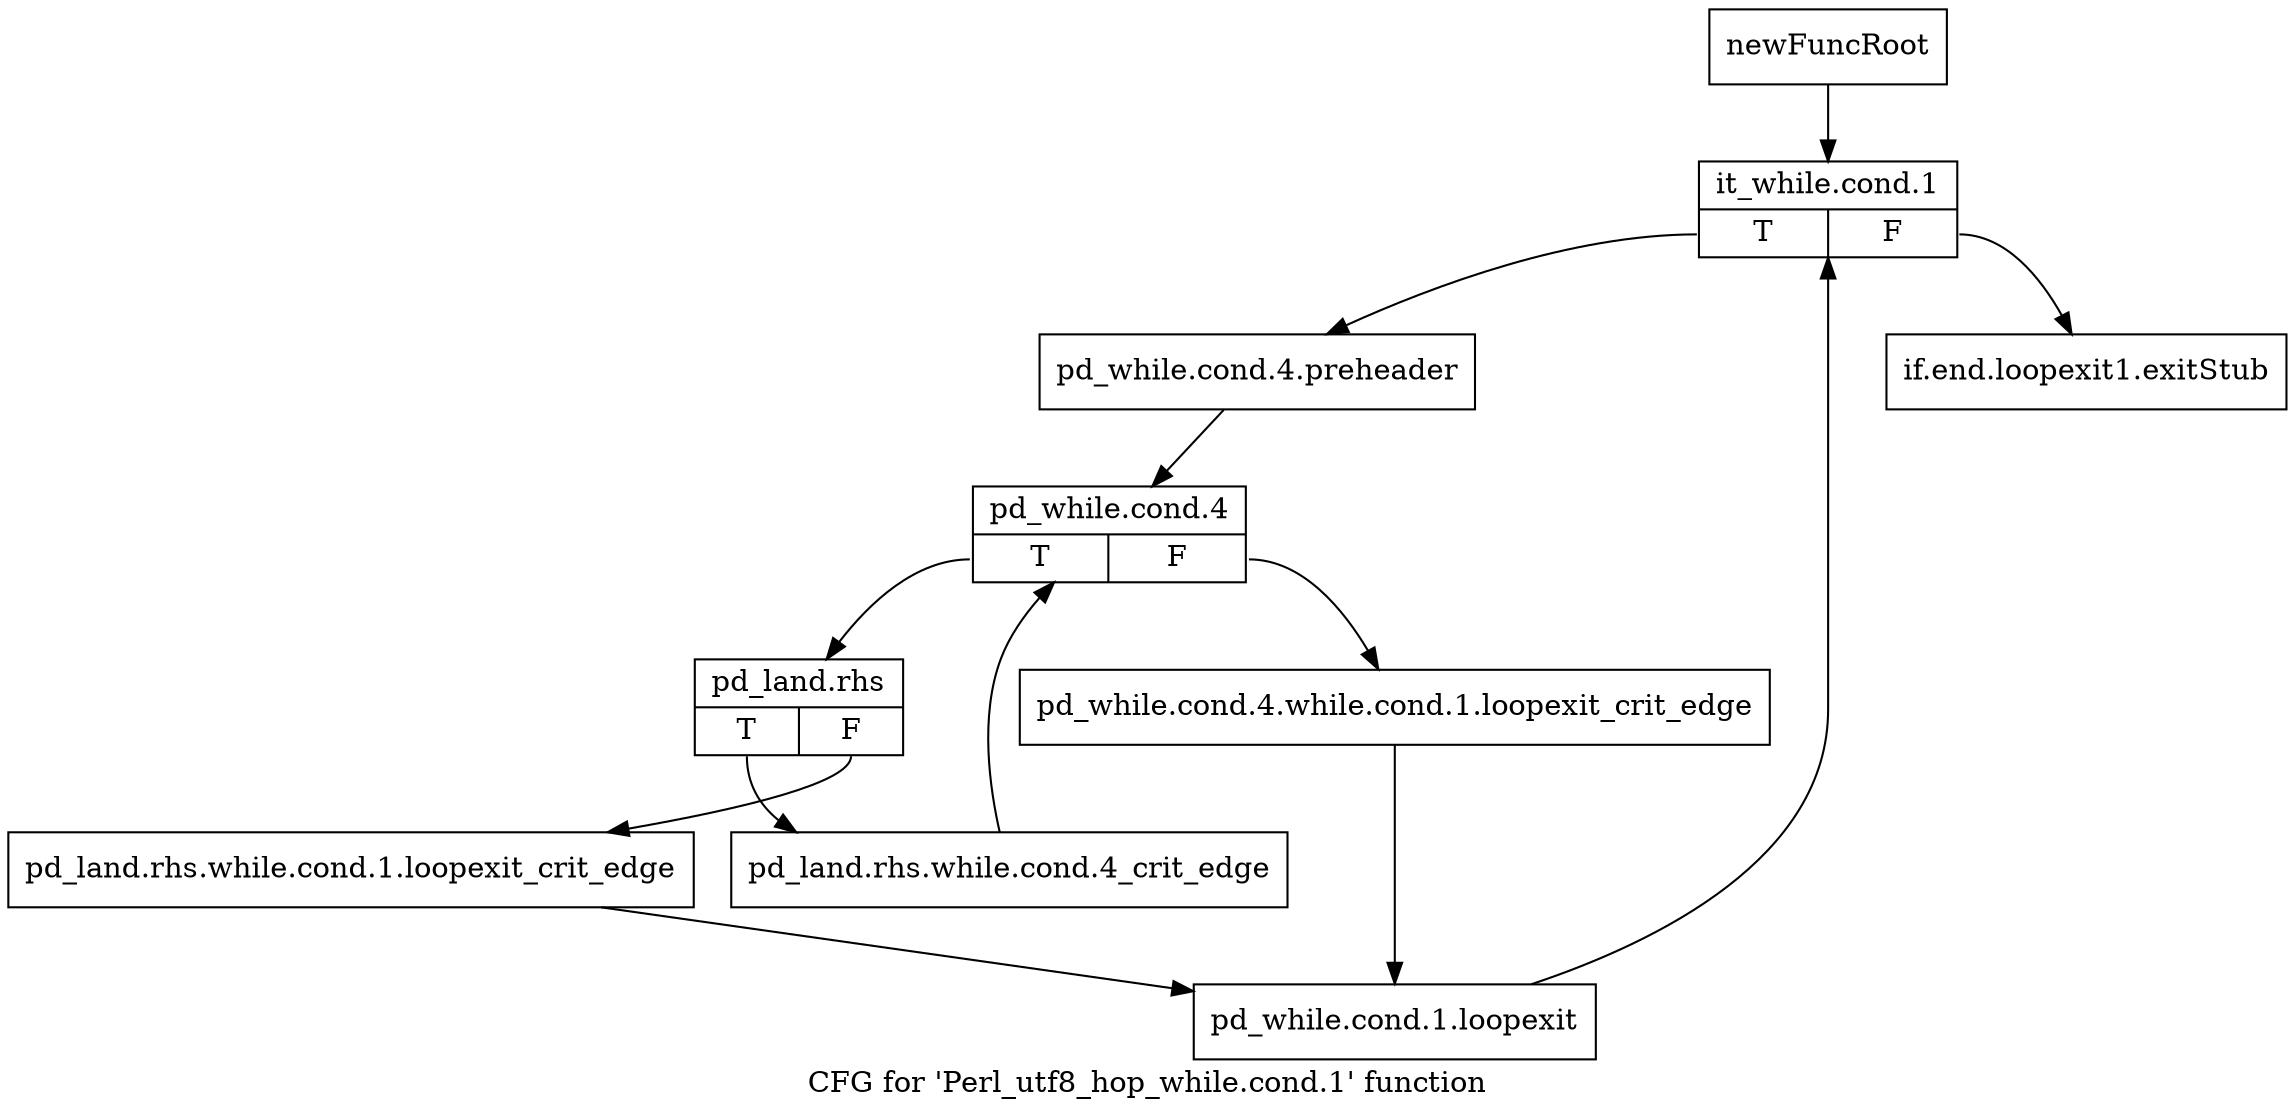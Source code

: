 digraph "CFG for 'Perl_utf8_hop_while.cond.1' function" {
	label="CFG for 'Perl_utf8_hop_while.cond.1' function";

	Node0x57e0240 [shape=record,label="{newFuncRoot}"];
	Node0x57e0240 -> Node0x57e06e0;
	Node0x57e0690 [shape=record,label="{if.end.loopexit1.exitStub}"];
	Node0x57e06e0 [shape=record,label="{it_while.cond.1|{<s0>T|<s1>F}}"];
	Node0x57e06e0:s0 -> Node0x57e0730;
	Node0x57e06e0:s1 -> Node0x57e0690;
	Node0x57e0730 [shape=record,label="{pd_while.cond.4.preheader}"];
	Node0x57e0730 -> Node0x57e0780;
	Node0x57e0780 [shape=record,label="{pd_while.cond.4|{<s0>T|<s1>F}}"];
	Node0x57e0780:s0 -> Node0x57e0820;
	Node0x57e0780:s1 -> Node0x57e07d0;
	Node0x57e07d0 [shape=record,label="{pd_while.cond.4.while.cond.1.loopexit_crit_edge}"];
	Node0x57e07d0 -> Node0x57e08c0;
	Node0x57e0820 [shape=record,label="{pd_land.rhs|{<s0>T|<s1>F}}"];
	Node0x57e0820:s0 -> Node0x57e0910;
	Node0x57e0820:s1 -> Node0x57e0870;
	Node0x57e0870 [shape=record,label="{pd_land.rhs.while.cond.1.loopexit_crit_edge}"];
	Node0x57e0870 -> Node0x57e08c0;
	Node0x57e08c0 [shape=record,label="{pd_while.cond.1.loopexit}"];
	Node0x57e08c0 -> Node0x57e06e0;
	Node0x57e0910 [shape=record,label="{pd_land.rhs.while.cond.4_crit_edge}"];
	Node0x57e0910 -> Node0x57e0780;
}
